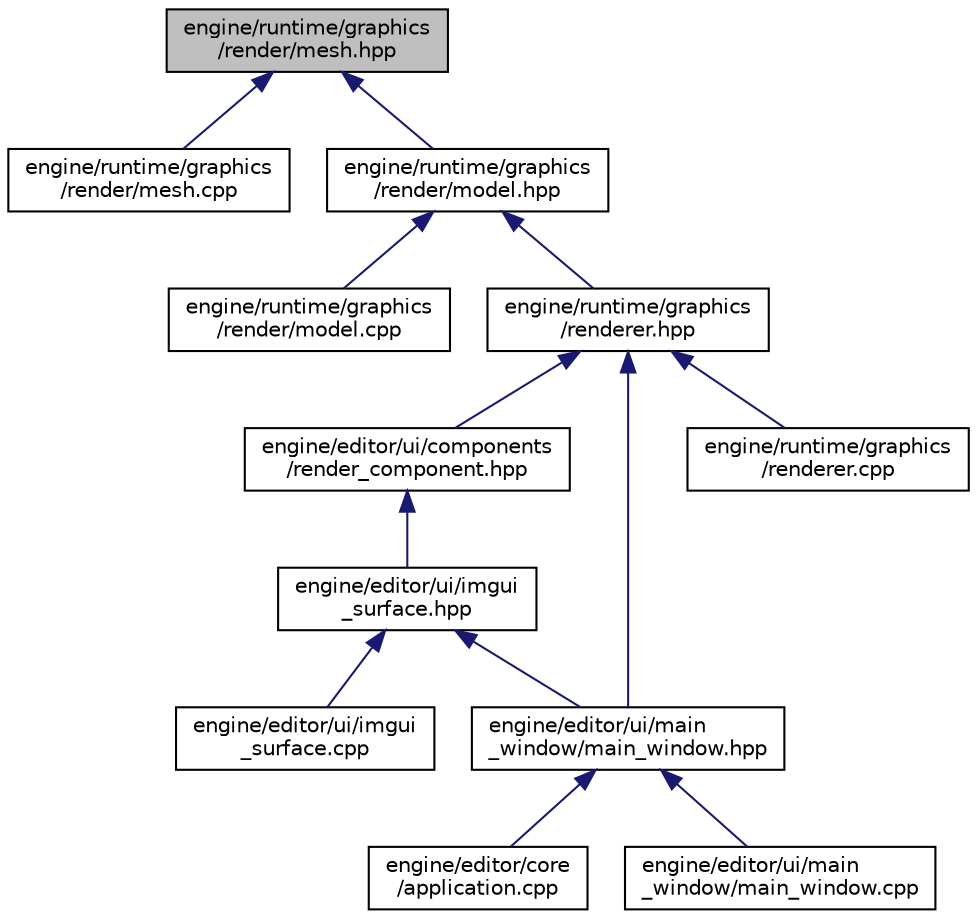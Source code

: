 digraph "engine/runtime/graphics/render/mesh.hpp"
{
 // LATEX_PDF_SIZE
  edge [fontname="Helvetica",fontsize="10",labelfontname="Helvetica",labelfontsize="10"];
  node [fontname="Helvetica",fontsize="10",shape=record];
  Node1 [label="engine/runtime/graphics\l/render/mesh.hpp",height=0.2,width=0.4,color="black", fillcolor="grey75", style="filled", fontcolor="black",tooltip=" "];
  Node1 -> Node2 [dir="back",color="midnightblue",fontsize="10",style="solid",fontname="Helvetica"];
  Node2 [label="engine/runtime/graphics\l/render/mesh.cpp",height=0.2,width=0.4,color="black", fillcolor="white", style="filled",URL="$mesh_8cpp.html",tooltip=" "];
  Node1 -> Node3 [dir="back",color="midnightblue",fontsize="10",style="solid",fontname="Helvetica"];
  Node3 [label="engine/runtime/graphics\l/render/model.hpp",height=0.2,width=0.4,color="black", fillcolor="white", style="filled",URL="$model_8hpp.html",tooltip=" "];
  Node3 -> Node4 [dir="back",color="midnightblue",fontsize="10",style="solid",fontname="Helvetica"];
  Node4 [label="engine/runtime/graphics\l/render/model.cpp",height=0.2,width=0.4,color="black", fillcolor="white", style="filled",URL="$model_8cpp.html",tooltip=" "];
  Node3 -> Node5 [dir="back",color="midnightblue",fontsize="10",style="solid",fontname="Helvetica"];
  Node5 [label="engine/runtime/graphics\l/renderer.hpp",height=0.2,width=0.4,color="black", fillcolor="white", style="filled",URL="$renderer_8hpp.html",tooltip=" "];
  Node5 -> Node6 [dir="back",color="midnightblue",fontsize="10",style="solid",fontname="Helvetica"];
  Node6 [label="engine/editor/ui/components\l/render_component.hpp",height=0.2,width=0.4,color="black", fillcolor="white", style="filled",URL="$render__component_8hpp.html",tooltip=" "];
  Node6 -> Node7 [dir="back",color="midnightblue",fontsize="10",style="solid",fontname="Helvetica"];
  Node7 [label="engine/editor/ui/imgui\l_surface.hpp",height=0.2,width=0.4,color="black", fillcolor="white", style="filled",URL="$imgui__surface_8hpp.html",tooltip=" "];
  Node7 -> Node8 [dir="back",color="midnightblue",fontsize="10",style="solid",fontname="Helvetica"];
  Node8 [label="engine/editor/ui/imgui\l_surface.cpp",height=0.2,width=0.4,color="black", fillcolor="white", style="filled",URL="$imgui__surface_8cpp.html",tooltip=" "];
  Node7 -> Node9 [dir="back",color="midnightblue",fontsize="10",style="solid",fontname="Helvetica"];
  Node9 [label="engine/editor/ui/main\l_window/main_window.hpp",height=0.2,width=0.4,color="black", fillcolor="white", style="filled",URL="$main__window_8hpp.html",tooltip=" "];
  Node9 -> Node10 [dir="back",color="midnightblue",fontsize="10",style="solid",fontname="Helvetica"];
  Node10 [label="engine/editor/core\l/application.cpp",height=0.2,width=0.4,color="black", fillcolor="white", style="filled",URL="$application_8cpp.html",tooltip=" "];
  Node9 -> Node11 [dir="back",color="midnightblue",fontsize="10",style="solid",fontname="Helvetica"];
  Node11 [label="engine/editor/ui/main\l_window/main_window.cpp",height=0.2,width=0.4,color="black", fillcolor="white", style="filled",URL="$main__window_8cpp.html",tooltip=" "];
  Node5 -> Node9 [dir="back",color="midnightblue",fontsize="10",style="solid",fontname="Helvetica"];
  Node5 -> Node12 [dir="back",color="midnightblue",fontsize="10",style="solid",fontname="Helvetica"];
  Node12 [label="engine/runtime/graphics\l/renderer.cpp",height=0.2,width=0.4,color="black", fillcolor="white", style="filled",URL="$renderer_8cpp.html",tooltip=" "];
}
